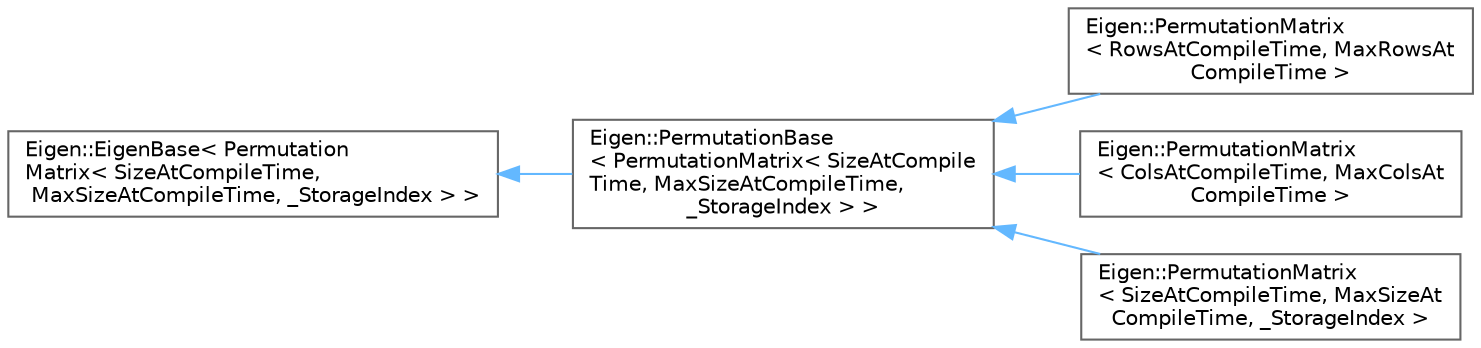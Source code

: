 digraph "Graphical Class Hierarchy"
{
 // LATEX_PDF_SIZE
  bgcolor="transparent";
  edge [fontname=Helvetica,fontsize=10,labelfontname=Helvetica,labelfontsize=10];
  node [fontname=Helvetica,fontsize=10,shape=box,height=0.2,width=0.4];
  rankdir="LR";
  Node0 [id="Node000000",label="Eigen::EigenBase\< Permutation\lMatrix\< SizeAtCompileTime,\l MaxSizeAtCompileTime, _StorageIndex \> \>",height=0.2,width=0.4,color="grey40", fillcolor="white", style="filled",URL="$structEigen_1_1EigenBase.html",tooltip=" "];
  Node0 -> Node1 [id="edge556_Node000000_Node000001",dir="back",color="steelblue1",style="solid",tooltip=" "];
  Node1 [id="Node000001",label="Eigen::PermutationBase\l\< PermutationMatrix\< SizeAtCompile\lTime, MaxSizeAtCompileTime, \l_StorageIndex \> \>",height=0.2,width=0.4,color="grey40", fillcolor="white", style="filled",URL="$classEigen_1_1PermutationBase.html",tooltip=" "];
  Node1 -> Node2 [id="edge557_Node000001_Node000002",dir="back",color="steelblue1",style="solid",tooltip=" "];
  Node2 [id="Node000002",label="Eigen::PermutationMatrix\l\< RowsAtCompileTime, MaxRowsAt\lCompileTime \>",height=0.2,width=0.4,color="grey40", fillcolor="white", style="filled",URL="$classEigen_1_1PermutationMatrix.html",tooltip=" "];
  Node1 -> Node3 [id="edge558_Node000001_Node000003",dir="back",color="steelblue1",style="solid",tooltip=" "];
  Node3 [id="Node000003",label="Eigen::PermutationMatrix\l\< ColsAtCompileTime, MaxColsAt\lCompileTime \>",height=0.2,width=0.4,color="grey40", fillcolor="white", style="filled",URL="$classEigen_1_1PermutationMatrix.html",tooltip=" "];
  Node1 -> Node4 [id="edge559_Node000001_Node000004",dir="back",color="steelblue1",style="solid",tooltip=" "];
  Node4 [id="Node000004",label="Eigen::PermutationMatrix\l\< SizeAtCompileTime, MaxSizeAt\lCompileTime, _StorageIndex \>",height=0.2,width=0.4,color="grey40", fillcolor="white", style="filled",URL="$classEigen_1_1PermutationMatrix.html",tooltip="Permutation matrix."];
}
